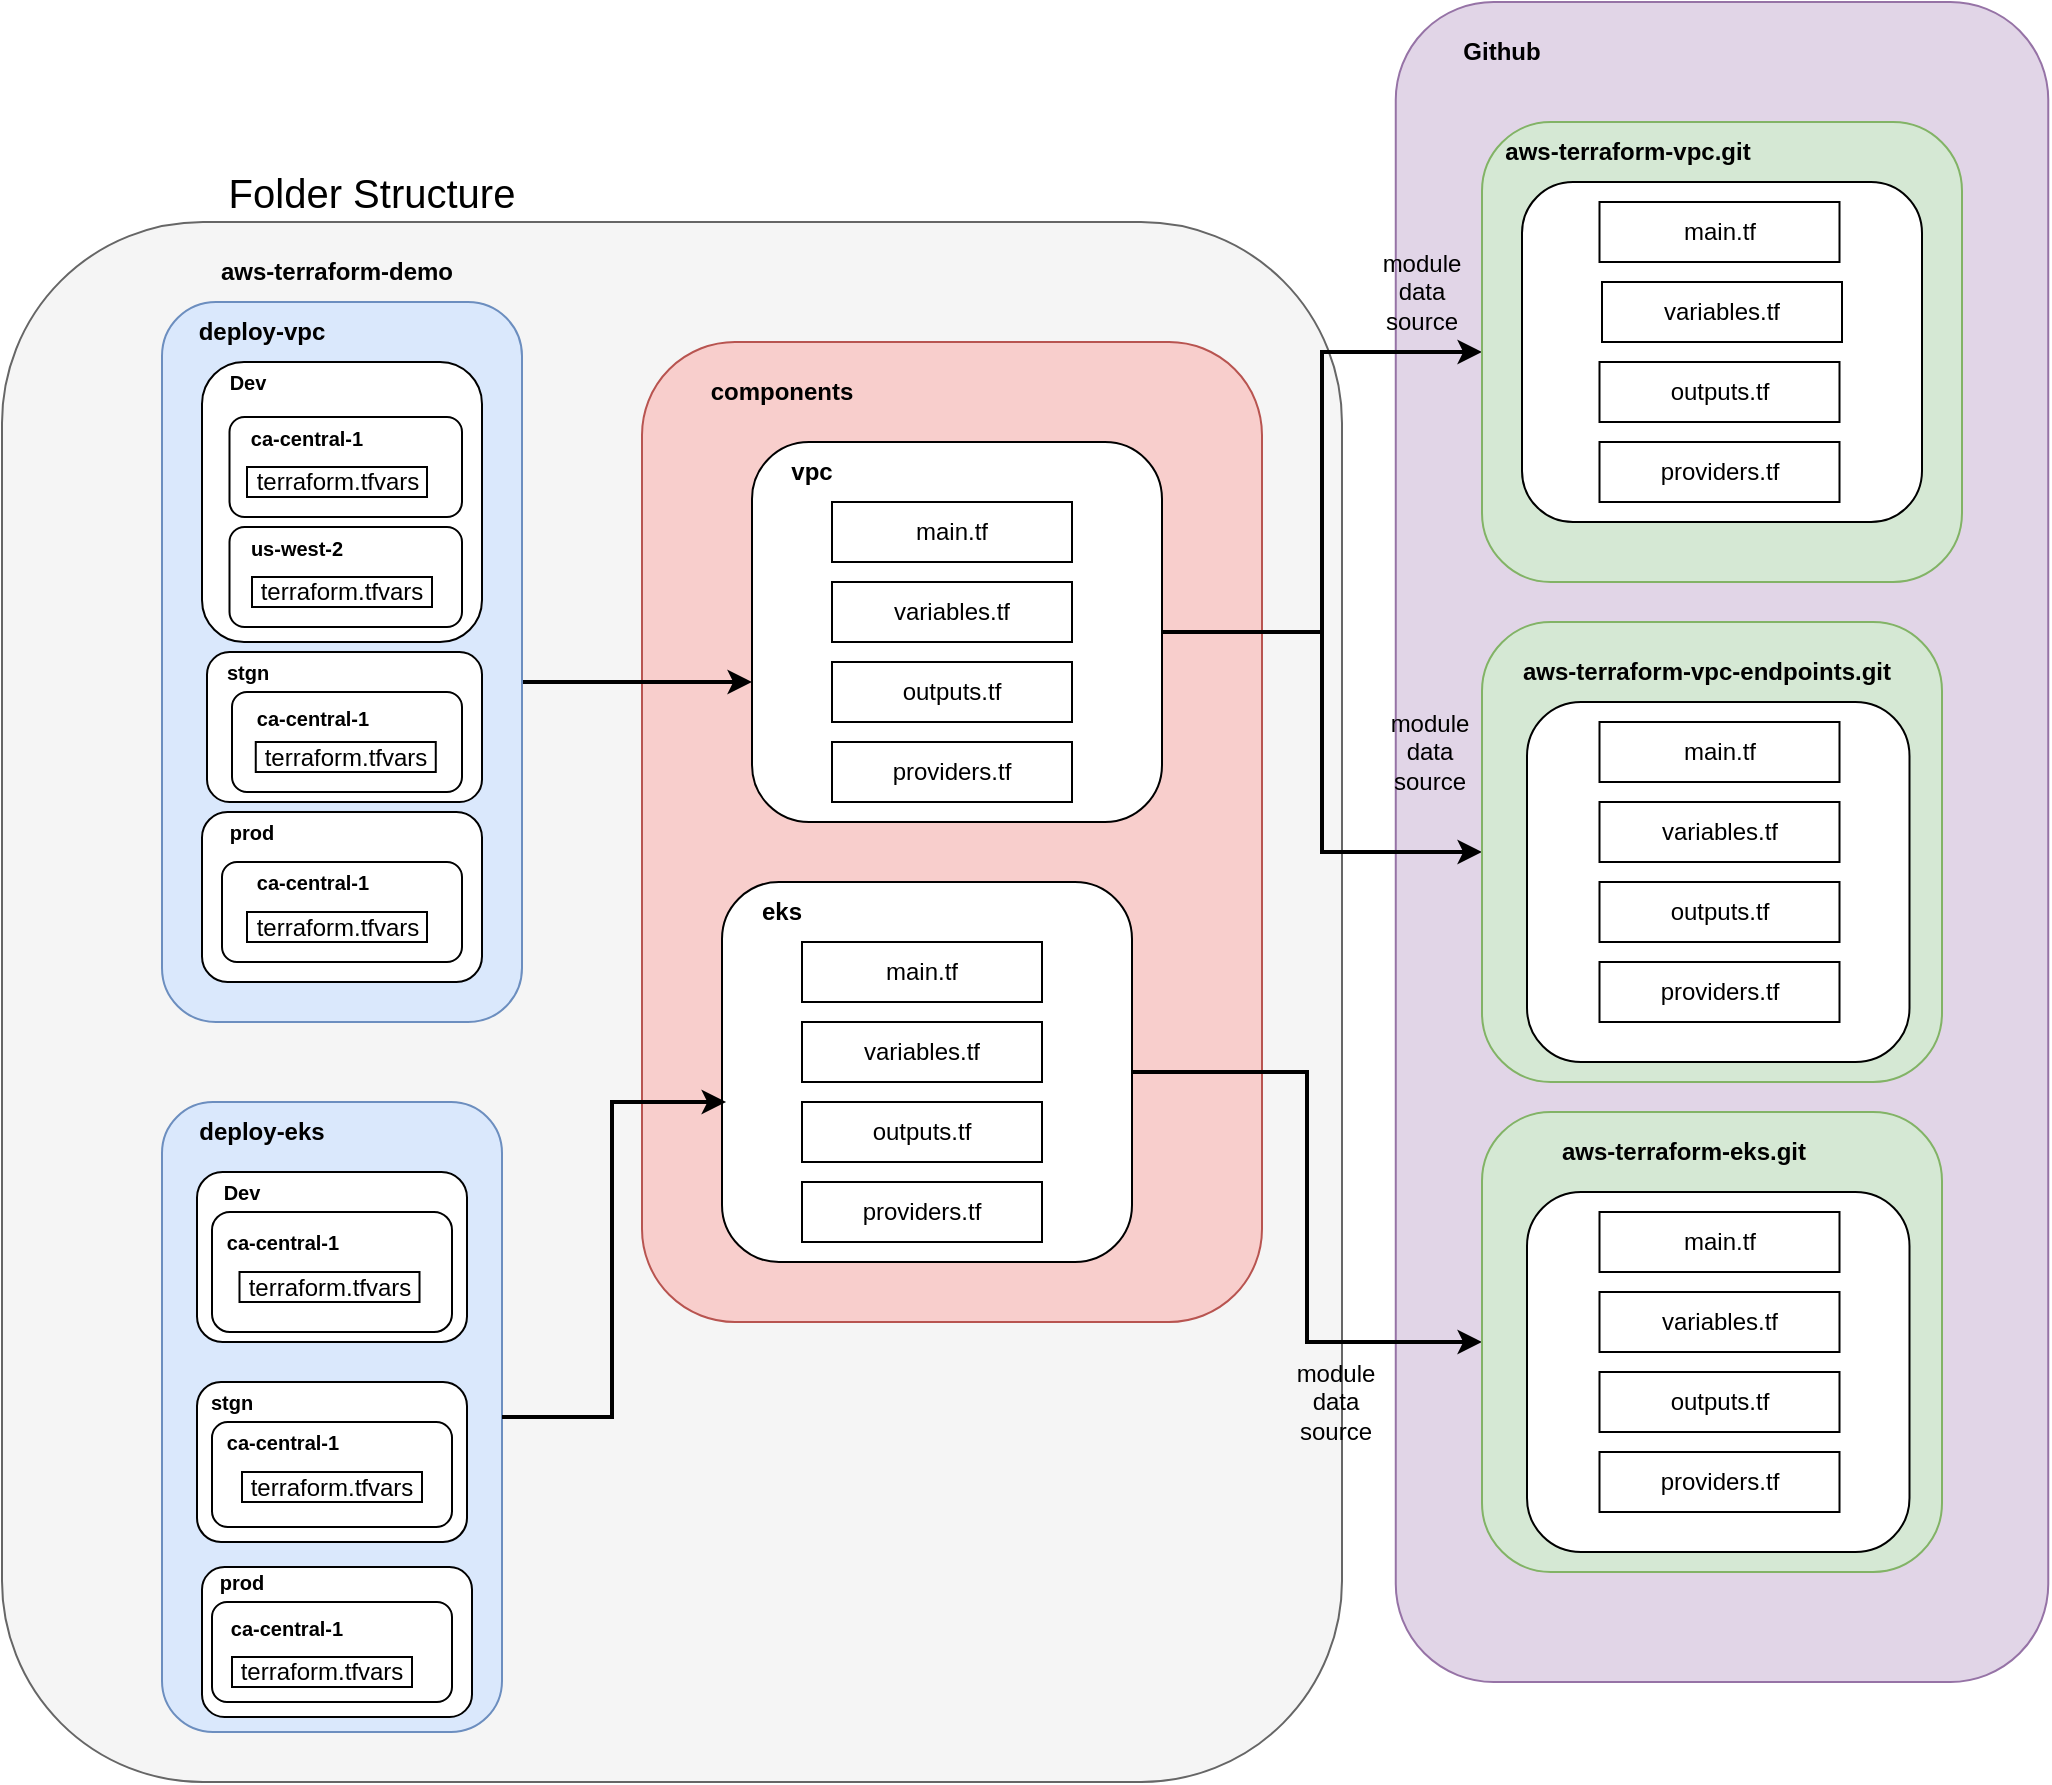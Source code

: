<mxfile version="22.1.17" type="device">
  <diagram name="Page-1" id="oF1021kZmJnqnFJ4kBoQ">
    <mxGraphModel dx="2282" dy="1620" grid="1" gridSize="10" guides="1" tooltips="1" connect="1" arrows="1" fold="1" page="1" pageScale="1" pageWidth="850" pageHeight="1100" math="0" shadow="0">
      <root>
        <mxCell id="0" />
        <mxCell id="1" parent="0" />
        <mxCell id="UigbJbGij-r-r8j5Gcju-48" value="" style="rounded=1;whiteSpace=wrap;html=1;fillColor=#f5f5f5;fontColor=#333333;strokeColor=#666666;movable=1;resizable=1;rotatable=1;deletable=1;editable=1;locked=0;connectable=1;" parent="1" vertex="1">
          <mxGeometry x="-40" y="-10" width="670" height="780" as="geometry" />
        </mxCell>
        <mxCell id="UigbJbGij-r-r8j5Gcju-80" value="" style="rounded=1;whiteSpace=wrap;html=1;fillColor=#e1d5e7;strokeColor=#9673a6;" parent="1" vertex="1">
          <mxGeometry x="656.88" y="-120" width="326.25" height="840" as="geometry" />
        </mxCell>
        <mxCell id="UigbJbGij-r-r8j5Gcju-9" value="" style="rounded=1;whiteSpace=wrap;html=1;fillColor=#f8cecc;strokeColor=#b85450;" parent="1" vertex="1">
          <mxGeometry x="280" y="50" width="310" height="490" as="geometry" />
        </mxCell>
        <mxCell id="UigbJbGij-r-r8j5Gcju-1" value="&lt;font style=&quot;font-size: 20px;&quot;&gt;Folder Structure&lt;/font&gt;" style="text;html=1;strokeColor=none;fillColor=none;align=center;verticalAlign=middle;whiteSpace=wrap;rounded=0;" parent="1" vertex="1">
          <mxGeometry x="40" y="-40" width="210" height="30" as="geometry" />
        </mxCell>
        <mxCell id="UigbJbGij-r-r8j5Gcju-68" style="edgeStyle=orthogonalEdgeStyle;rounded=0;orthogonalLoop=1;jettySize=auto;html=1;exitX=0.997;exitY=0.524;exitDx=0;exitDy=0;strokeWidth=2;exitPerimeter=0;" parent="1" source="UigbJbGij-r-r8j5Gcju-2" target="UigbJbGij-r-r8j5Gcju-3" edge="1">
          <mxGeometry relative="1" as="geometry">
            <Array as="points">
              <mxPoint x="220" y="220" />
            </Array>
          </mxGeometry>
        </mxCell>
        <mxCell id="UigbJbGij-r-r8j5Gcju-2" value="" style="rounded=1;whiteSpace=wrap;html=1;fillColor=#dae8fc;strokeColor=#6c8ebf;" parent="1" vertex="1">
          <mxGeometry x="40" y="30" width="180" height="360" as="geometry" />
        </mxCell>
        <mxCell id="UigbJbGij-r-r8j5Gcju-45" style="edgeStyle=orthogonalEdgeStyle;rounded=0;orthogonalLoop=1;jettySize=auto;html=1;exitX=1;exitY=0.5;exitDx=0;exitDy=0;entryX=0;entryY=0.5;entryDx=0;entryDy=0;strokeWidth=2;" parent="1" source="UigbJbGij-r-r8j5Gcju-3" target="UigbJbGij-r-r8j5Gcju-21" edge="1">
          <mxGeometry relative="1" as="geometry" />
        </mxCell>
        <mxCell id="UigbJbGij-r-r8j5Gcju-46" style="edgeStyle=orthogonalEdgeStyle;rounded=0;orthogonalLoop=1;jettySize=auto;html=1;exitX=1;exitY=0.5;exitDx=0;exitDy=0;entryX=0;entryY=0.5;entryDx=0;entryDy=0;strokeWidth=2;" parent="1" source="UigbJbGij-r-r8j5Gcju-3" target="UigbJbGij-r-r8j5Gcju-35" edge="1">
          <mxGeometry relative="1" as="geometry">
            <Array as="points">
              <mxPoint x="620" y="195" />
              <mxPoint x="620" y="305" />
            </Array>
          </mxGeometry>
        </mxCell>
        <mxCell id="UigbJbGij-r-r8j5Gcju-3" value="" style="rounded=1;whiteSpace=wrap;html=1;" parent="1" vertex="1">
          <mxGeometry x="335" y="100" width="205" height="190" as="geometry" />
        </mxCell>
        <mxCell id="UigbJbGij-r-r8j5Gcju-4" value="&lt;b&gt;deploy-vpc&lt;/b&gt;" style="text;html=1;strokeColor=none;fillColor=none;align=center;verticalAlign=middle;whiteSpace=wrap;rounded=0;" parent="1" vertex="1">
          <mxGeometry x="45" y="30" width="90" height="30" as="geometry" />
        </mxCell>
        <mxCell id="UigbJbGij-r-r8j5Gcju-6" style="edgeStyle=orthogonalEdgeStyle;rounded=0;orthogonalLoop=1;jettySize=auto;html=1;exitX=0.5;exitY=1;exitDx=0;exitDy=0;" parent="1" source="UigbJbGij-r-r8j5Gcju-2" target="UigbJbGij-r-r8j5Gcju-2" edge="1">
          <mxGeometry relative="1" as="geometry" />
        </mxCell>
        <mxCell id="UigbJbGij-r-r8j5Gcju-7" value="&lt;b&gt;vpc&lt;/b&gt;" style="text;html=1;strokeColor=none;fillColor=none;align=center;verticalAlign=middle;whiteSpace=wrap;rounded=0;" parent="1" vertex="1">
          <mxGeometry x="335" y="100" width="60" height="30" as="geometry" />
        </mxCell>
        <mxCell id="UigbJbGij-r-r8j5Gcju-10" value="&lt;b&gt;components&lt;/b&gt;" style="text;html=1;strokeColor=none;fillColor=none;align=center;verticalAlign=middle;whiteSpace=wrap;rounded=0;" parent="1" vertex="1">
          <mxGeometry x="320" y="60" width="60" height="30" as="geometry" />
        </mxCell>
        <mxCell id="UigbJbGij-r-r8j5Gcju-12" value="main.tf" style="rounded=0;whiteSpace=wrap;html=1;" parent="1" vertex="1">
          <mxGeometry x="375" y="130" width="120" height="30" as="geometry" />
        </mxCell>
        <mxCell id="UigbJbGij-r-r8j5Gcju-13" value="&lt;div&gt;variables.tf&lt;/div&gt;" style="rounded=0;whiteSpace=wrap;html=1;" parent="1" vertex="1">
          <mxGeometry x="375" y="170" width="120" height="30" as="geometry" />
        </mxCell>
        <mxCell id="UigbJbGij-r-r8j5Gcju-15" value="outputs.tf" style="rounded=0;whiteSpace=wrap;html=1;" parent="1" vertex="1">
          <mxGeometry x="375" y="210" width="120" height="30" as="geometry" />
        </mxCell>
        <mxCell id="UigbJbGij-r-r8j5Gcju-16" value="&lt;div&gt;providers.tf&lt;/div&gt;" style="rounded=0;whiteSpace=wrap;html=1;" parent="1" vertex="1">
          <mxGeometry x="375" y="250" width="120" height="30" as="geometry" />
        </mxCell>
        <mxCell id="UigbJbGij-r-r8j5Gcju-21" value="" style="rounded=1;whiteSpace=wrap;html=1;fillColor=#d5e8d4;strokeColor=#82b366;" parent="1" vertex="1">
          <mxGeometry x="700" y="-60" width="240" height="230" as="geometry" />
        </mxCell>
        <mxCell id="UigbJbGij-r-r8j5Gcju-24" value="&lt;b&gt;aws-terraform-vpc.git&lt;/b&gt;" style="text;html=1;strokeColor=none;fillColor=none;align=center;verticalAlign=middle;whiteSpace=wrap;rounded=0;" parent="1" vertex="1">
          <mxGeometry x="707.5" y="-60" width="130" height="30" as="geometry" />
        </mxCell>
        <mxCell id="UigbJbGij-r-r8j5Gcju-30" value="" style="rounded=1;whiteSpace=wrap;html=1;" parent="1" vertex="1">
          <mxGeometry x="720" y="-30" width="200" height="170" as="geometry" />
        </mxCell>
        <mxCell id="UigbJbGij-r-r8j5Gcju-31" value="main.tf" style="rounded=0;whiteSpace=wrap;html=1;" parent="1" vertex="1">
          <mxGeometry x="758.75" y="-20" width="120" height="30" as="geometry" />
        </mxCell>
        <mxCell id="UigbJbGij-r-r8j5Gcju-32" value="&lt;div&gt;variables.tf&lt;/div&gt;" style="rounded=0;whiteSpace=wrap;html=1;" parent="1" vertex="1">
          <mxGeometry x="760" y="20" width="120" height="30" as="geometry" />
        </mxCell>
        <mxCell id="UigbJbGij-r-r8j5Gcju-33" value="outputs.tf" style="rounded=0;whiteSpace=wrap;html=1;" parent="1" vertex="1">
          <mxGeometry x="758.75" y="60" width="120" height="30" as="geometry" />
        </mxCell>
        <mxCell id="UigbJbGij-r-r8j5Gcju-34" value="&lt;div&gt;providers.tf&lt;/div&gt;" style="rounded=0;whiteSpace=wrap;html=1;" parent="1" vertex="1">
          <mxGeometry x="758.75" y="100" width="120" height="30" as="geometry" />
        </mxCell>
        <mxCell id="UigbJbGij-r-r8j5Gcju-35" value="" style="rounded=1;whiteSpace=wrap;html=1;fillColor=#d5e8d4;strokeColor=#82b366;" parent="1" vertex="1">
          <mxGeometry x="700" y="190" width="230" height="230" as="geometry" />
        </mxCell>
        <mxCell id="UigbJbGij-r-r8j5Gcju-36" value="&lt;b&gt;aws-terraform-vpc-endpoints&lt;/b&gt;" style="text;html=1;strokeColor=none;fillColor=none;align=center;verticalAlign=middle;whiteSpace=wrap;rounded=0;" parent="1" vertex="1">
          <mxGeometry x="701.25" y="435" width="180" height="30" as="geometry" />
        </mxCell>
        <mxCell id="UigbJbGij-r-r8j5Gcju-37" value="" style="rounded=1;whiteSpace=wrap;html=1;" parent="1" vertex="1">
          <mxGeometry x="722.5" y="230" width="191.25" height="180" as="geometry" />
        </mxCell>
        <mxCell id="UigbJbGij-r-r8j5Gcju-38" value="main.tf" style="rounded=0;whiteSpace=wrap;html=1;" parent="1" vertex="1">
          <mxGeometry x="758.75" y="240" width="120" height="30" as="geometry" />
        </mxCell>
        <mxCell id="UigbJbGij-r-r8j5Gcju-39" value="&lt;div&gt;variables.tf&lt;/div&gt;" style="rounded=0;whiteSpace=wrap;html=1;" parent="1" vertex="1">
          <mxGeometry x="758.75" y="280" width="120" height="30" as="geometry" />
        </mxCell>
        <mxCell id="UigbJbGij-r-r8j5Gcju-40" value="outputs.tf" style="rounded=0;whiteSpace=wrap;html=1;" parent="1" vertex="1">
          <mxGeometry x="758.75" y="320" width="120" height="30" as="geometry" />
        </mxCell>
        <mxCell id="UigbJbGij-r-r8j5Gcju-41" value="&lt;div&gt;providers.tf&lt;/div&gt;" style="rounded=0;whiteSpace=wrap;html=1;" parent="1" vertex="1">
          <mxGeometry x="758.75" y="360" width="120" height="30" as="geometry" />
        </mxCell>
        <mxCell id="UigbJbGij-r-r8j5Gcju-49" value="&lt;b&gt;aws-terraform-demo&lt;/b&gt;" style="text;html=1;strokeColor=none;fillColor=none;align=center;verticalAlign=middle;whiteSpace=wrap;rounded=0;" parent="1" vertex="1">
          <mxGeometry x="65" width="125" height="30" as="geometry" />
        </mxCell>
        <mxCell id="UigbJbGij-r-r8j5Gcju-51" value="module data source" style="text;html=1;strokeColor=none;fillColor=none;align=center;verticalAlign=middle;whiteSpace=wrap;rounded=0;" parent="1" vertex="1">
          <mxGeometry x="643.75" y="240" width="60" height="30" as="geometry" />
        </mxCell>
        <mxCell id="UigbJbGij-r-r8j5Gcju-52" value="module data source" style="text;html=1;strokeColor=none;fillColor=none;align=center;verticalAlign=middle;whiteSpace=wrap;rounded=0;" parent="1" vertex="1">
          <mxGeometry x="640" y="10" width="60" height="30" as="geometry" />
        </mxCell>
        <mxCell id="UigbJbGij-r-r8j5Gcju-53" value="" style="rounded=1;whiteSpace=wrap;html=1;fillColor=#dae8fc;strokeColor=#6c8ebf;" parent="1" vertex="1">
          <mxGeometry x="40" y="430" width="170" height="315" as="geometry" />
        </mxCell>
        <mxCell id="UigbJbGij-r-r8j5Gcju-54" value="&lt;b&gt;deploy-eks&lt;/b&gt;" style="text;html=1;strokeColor=none;fillColor=none;align=center;verticalAlign=middle;whiteSpace=wrap;rounded=0;" parent="1" vertex="1">
          <mxGeometry x="45" y="430" width="90" height="30" as="geometry" />
        </mxCell>
        <mxCell id="UigbJbGij-r-r8j5Gcju-77" style="edgeStyle=orthogonalEdgeStyle;rounded=0;orthogonalLoop=1;jettySize=auto;html=1;exitX=1;exitY=0.5;exitDx=0;exitDy=0;strokeWidth=2;" parent="1" source="UigbJbGij-r-r8j5Gcju-61" target="UigbJbGij-r-r8j5Gcju-70" edge="1">
          <mxGeometry relative="1" as="geometry" />
        </mxCell>
        <mxCell id="UigbJbGij-r-r8j5Gcju-61" value="" style="rounded=1;whiteSpace=wrap;html=1;" parent="1" vertex="1">
          <mxGeometry x="320" y="320" width="205" height="190" as="geometry" />
        </mxCell>
        <mxCell id="UigbJbGij-r-r8j5Gcju-62" value="&lt;b&gt;eks&lt;/b&gt;" style="text;html=1;strokeColor=none;fillColor=none;align=center;verticalAlign=middle;whiteSpace=wrap;rounded=0;" parent="1" vertex="1">
          <mxGeometry x="320" y="320" width="60" height="30" as="geometry" />
        </mxCell>
        <mxCell id="UigbJbGij-r-r8j5Gcju-64" value="main.tf" style="rounded=0;whiteSpace=wrap;html=1;" parent="1" vertex="1">
          <mxGeometry x="360" y="350" width="120" height="30" as="geometry" />
        </mxCell>
        <mxCell id="UigbJbGij-r-r8j5Gcju-65" value="&lt;div&gt;variables.tf&lt;/div&gt;" style="rounded=0;whiteSpace=wrap;html=1;" parent="1" vertex="1">
          <mxGeometry x="360" y="390" width="120" height="30" as="geometry" />
        </mxCell>
        <mxCell id="UigbJbGij-r-r8j5Gcju-66" value="&lt;div&gt;providers.tf&lt;/div&gt;" style="rounded=0;whiteSpace=wrap;html=1;" parent="1" vertex="1">
          <mxGeometry x="360" y="470" width="120" height="30" as="geometry" />
        </mxCell>
        <mxCell id="UigbJbGij-r-r8j5Gcju-67" value="outputs.tf" style="rounded=0;whiteSpace=wrap;html=1;" parent="1" vertex="1">
          <mxGeometry x="360" y="430" width="120" height="30" as="geometry" />
        </mxCell>
        <mxCell id="UigbJbGij-r-r8j5Gcju-69" style="edgeStyle=orthogonalEdgeStyle;rounded=0;orthogonalLoop=1;jettySize=auto;html=1;exitX=1;exitY=0.5;exitDx=0;exitDy=0;entryX=0.01;entryY=0.579;entryDx=0;entryDy=0;entryPerimeter=0;strokeWidth=2;" parent="1" source="UigbJbGij-r-r8j5Gcju-53" target="UigbJbGij-r-r8j5Gcju-61" edge="1">
          <mxGeometry relative="1" as="geometry" />
        </mxCell>
        <mxCell id="UigbJbGij-r-r8j5Gcju-70" value="" style="rounded=1;whiteSpace=wrap;html=1;fillColor=#d5e8d4;strokeColor=#82b366;" parent="1" vertex="1">
          <mxGeometry x="700" y="435" width="230" height="230" as="geometry" />
        </mxCell>
        <mxCell id="UigbJbGij-r-r8j5Gcju-71" value="&lt;b&gt;aws-terraform-eks.git&lt;/b&gt;" style="text;html=1;strokeColor=none;fillColor=none;align=center;verticalAlign=middle;whiteSpace=wrap;rounded=0;" parent="1" vertex="1">
          <mxGeometry x="711.25" y="440" width="180" height="30" as="geometry" />
        </mxCell>
        <mxCell id="UigbJbGij-r-r8j5Gcju-72" value="" style="rounded=1;whiteSpace=wrap;html=1;" parent="1" vertex="1">
          <mxGeometry x="722.5" y="475" width="191.25" height="180" as="geometry" />
        </mxCell>
        <mxCell id="q3hkeVmLkQczTrow5lfv-1" value="" style="rounded=1;whiteSpace=wrap;html=1;" parent="1" vertex="1">
          <mxGeometry x="60" y="60" width="140" height="140" as="geometry" />
        </mxCell>
        <mxCell id="UigbJbGij-r-r8j5Gcju-73" value="main.tf" style="rounded=0;whiteSpace=wrap;html=1;" parent="1" vertex="1">
          <mxGeometry x="758.75" y="485" width="120" height="30" as="geometry" />
        </mxCell>
        <mxCell id="UigbJbGij-r-r8j5Gcju-74" value="&lt;div&gt;variables.tf&lt;/div&gt;" style="rounded=0;whiteSpace=wrap;html=1;" parent="1" vertex="1">
          <mxGeometry x="758.75" y="525" width="120" height="30" as="geometry" />
        </mxCell>
        <mxCell id="UigbJbGij-r-r8j5Gcju-75" value="outputs.tf" style="rounded=0;whiteSpace=wrap;html=1;" parent="1" vertex="1">
          <mxGeometry x="758.75" y="565" width="120" height="30" as="geometry" />
        </mxCell>
        <mxCell id="UigbJbGij-r-r8j5Gcju-76" value="&lt;div&gt;providers.tf&lt;/div&gt;" style="rounded=0;whiteSpace=wrap;html=1;" parent="1" vertex="1">
          <mxGeometry x="758.75" y="605" width="120" height="30" as="geometry" />
        </mxCell>
        <mxCell id="UigbJbGij-r-r8j5Gcju-78" value="module data source" style="text;html=1;strokeColor=none;fillColor=none;align=center;verticalAlign=middle;whiteSpace=wrap;rounded=0;" parent="1" vertex="1">
          <mxGeometry x="596.88" y="565" width="60" height="30" as="geometry" />
        </mxCell>
        <mxCell id="UigbJbGij-r-r8j5Gcju-79" value="&lt;b&gt;aws-terraform-vpc-endpoints.git&lt;/b&gt;" style="text;html=1;strokeColor=none;fillColor=none;align=center;verticalAlign=middle;whiteSpace=wrap;rounded=0;" parent="1" vertex="1">
          <mxGeometry x="711.25" y="200" width="202.5" height="30" as="geometry" />
        </mxCell>
        <mxCell id="UigbJbGij-r-r8j5Gcju-81" value="&lt;b&gt;Github&lt;/b&gt;" style="text;html=1;strokeColor=none;fillColor=none;align=center;verticalAlign=middle;whiteSpace=wrap;rounded=0;" parent="1" vertex="1">
          <mxGeometry x="680" y="-110" width="60" height="30" as="geometry" />
        </mxCell>
        <mxCell id="q3hkeVmLkQczTrow5lfv-6" value="&lt;font size=&quot;1&quot;&gt;&lt;b&gt;Dev&lt;/b&gt;&lt;/font&gt;" style="text;html=1;strokeColor=none;fillColor=none;align=center;verticalAlign=middle;whiteSpace=wrap;rounded=0;" parent="1" vertex="1">
          <mxGeometry x="52.5" y="55" width="60" height="30" as="geometry" />
        </mxCell>
        <mxCell id="q3hkeVmLkQczTrow5lfv-9" value="" style="rounded=1;whiteSpace=wrap;html=1;" parent="1" vertex="1">
          <mxGeometry x="57.5" y="465" width="135" height="85" as="geometry" />
        </mxCell>
        <mxCell id="q3hkeVmLkQczTrow5lfv-10" value="" style="rounded=1;whiteSpace=wrap;html=1;" parent="1" vertex="1">
          <mxGeometry x="57.5" y="570" width="135" height="80" as="geometry" />
        </mxCell>
        <mxCell id="q3hkeVmLkQczTrow5lfv-11" value="" style="rounded=1;whiteSpace=wrap;html=1;" parent="1" vertex="1">
          <mxGeometry x="60" y="662.5" width="135" height="75" as="geometry" />
        </mxCell>
        <mxCell id="q3hkeVmLkQczTrow5lfv-15" value="&lt;font size=&quot;1&quot;&gt;&lt;b&gt;Dev&lt;/b&gt;&lt;/font&gt;" style="text;html=1;strokeColor=none;fillColor=none;align=center;verticalAlign=middle;whiteSpace=wrap;rounded=0;" parent="1" vertex="1">
          <mxGeometry x="50" y="460" width="60" height="30" as="geometry" />
        </mxCell>
        <mxCell id="q3hkeVmLkQczTrow5lfv-16" value="&lt;font size=&quot;1&quot;&gt;&lt;b&gt;stgn&lt;/b&gt;&lt;/font&gt;" style="text;html=1;strokeColor=none;fillColor=none;align=center;verticalAlign=middle;whiteSpace=wrap;rounded=0;" parent="1" vertex="1">
          <mxGeometry x="45" y="565" width="60" height="30" as="geometry" />
        </mxCell>
        <mxCell id="q3hkeVmLkQczTrow5lfv-17" value="&lt;font size=&quot;1&quot;&gt;&lt;b&gt;prod&lt;/b&gt;&lt;/font&gt;" style="text;html=1;strokeColor=none;fillColor=none;align=center;verticalAlign=middle;whiteSpace=wrap;rounded=0;" parent="1" vertex="1">
          <mxGeometry x="50" y="655" width="60" height="30" as="geometry" />
        </mxCell>
        <mxCell id="CCT2Szq4VaG5fbJA01sg-2" value="" style="rounded=1;whiteSpace=wrap;html=1;" vertex="1" parent="1">
          <mxGeometry x="65" y="680" width="120" height="50" as="geometry" />
        </mxCell>
        <mxCell id="CCT2Szq4VaG5fbJA01sg-4" value="&lt;font style=&quot;font-size: 10px;&quot;&gt;ca-central-1&lt;/font&gt;" style="text;html=1;strokeColor=none;fillColor=none;align=center;verticalAlign=middle;whiteSpace=wrap;rounded=0;fontStyle=1" vertex="1" parent="1">
          <mxGeometry x="60" y="677.5" width="85" height="30" as="geometry" />
        </mxCell>
        <mxCell id="CCT2Szq4VaG5fbJA01sg-6" value="" style="rounded=1;whiteSpace=wrap;html=1;" vertex="1" parent="1">
          <mxGeometry x="65" y="590" width="120" height="52.5" as="geometry" />
        </mxCell>
        <mxCell id="q3hkeVmLkQczTrow5lfv-13" value="&lt;div&gt;terraform.tfvars&lt;/div&gt;" style="rounded=0;whiteSpace=wrap;html=1;" parent="1" vertex="1">
          <mxGeometry x="80" y="615" width="90" height="15" as="geometry" />
        </mxCell>
        <mxCell id="CCT2Szq4VaG5fbJA01sg-7" value="&lt;font style=&quot;font-size: 10px;&quot;&gt;ca-central-1&lt;/font&gt;" style="text;html=1;strokeColor=none;fillColor=none;align=center;verticalAlign=middle;whiteSpace=wrap;rounded=0;fontStyle=1" vertex="1" parent="1">
          <mxGeometry x="57.5" y="585" width="85" height="30" as="geometry" />
        </mxCell>
        <mxCell id="CCT2Szq4VaG5fbJA01sg-8" value="" style="rounded=1;whiteSpace=wrap;html=1;" vertex="1" parent="1">
          <mxGeometry x="65" y="485" width="120" height="60" as="geometry" />
        </mxCell>
        <mxCell id="CCT2Szq4VaG5fbJA01sg-9" value="&lt;font style=&quot;font-size: 10px;&quot;&gt;ca-central-1&lt;/font&gt;" style="text;html=1;strokeColor=none;fillColor=none;align=center;verticalAlign=middle;whiteSpace=wrap;rounded=0;fontStyle=1" vertex="1" parent="1">
          <mxGeometry x="57.5" y="485" width="85" height="30" as="geometry" />
        </mxCell>
        <mxCell id="CCT2Szq4VaG5fbJA01sg-16" value="" style="rounded=1;whiteSpace=wrap;html=1;" vertex="1" parent="1">
          <mxGeometry x="60" y="285" width="140" height="85" as="geometry" />
        </mxCell>
        <mxCell id="CCT2Szq4VaG5fbJA01sg-17" value="&lt;font size=&quot;1&quot;&gt;&lt;b&gt;prod&lt;/b&gt;&lt;/font&gt;" style="text;html=1;strokeColor=none;fillColor=none;align=center;verticalAlign=middle;whiteSpace=wrap;rounded=0;" vertex="1" parent="1">
          <mxGeometry x="55" y="280" width="60" height="30" as="geometry" />
        </mxCell>
        <mxCell id="CCT2Szq4VaG5fbJA01sg-18" value="" style="rounded=1;whiteSpace=wrap;html=1;" vertex="1" parent="1">
          <mxGeometry x="70" y="310" width="120" height="50" as="geometry" />
        </mxCell>
        <mxCell id="CCT2Szq4VaG5fbJA01sg-20" value="&lt;font style=&quot;font-size: 10px;&quot;&gt;ca-central-1&lt;/font&gt;" style="text;html=1;strokeColor=none;fillColor=none;align=center;verticalAlign=middle;whiteSpace=wrap;rounded=0;fontStyle=1" vertex="1" parent="1">
          <mxGeometry x="72.5" y="305" width="85" height="30" as="geometry" />
        </mxCell>
        <mxCell id="CCT2Szq4VaG5fbJA01sg-21" value="" style="rounded=1;whiteSpace=wrap;html=1;" vertex="1" parent="1">
          <mxGeometry x="62.5" y="205" width="137.5" height="75" as="geometry" />
        </mxCell>
        <mxCell id="CCT2Szq4VaG5fbJA01sg-22" value="&lt;font size=&quot;1&quot;&gt;&lt;b&gt;stgn&lt;/b&gt;&lt;/font&gt;" style="text;html=1;strokeColor=none;fillColor=none;align=center;verticalAlign=middle;whiteSpace=wrap;rounded=0;" vertex="1" parent="1">
          <mxGeometry x="52.5" y="200" width="60" height="30" as="geometry" />
        </mxCell>
        <mxCell id="CCT2Szq4VaG5fbJA01sg-23" value="" style="rounded=1;whiteSpace=wrap;html=1;" vertex="1" parent="1">
          <mxGeometry x="75" y="225" width="115" height="50" as="geometry" />
        </mxCell>
        <mxCell id="CCT2Szq4VaG5fbJA01sg-25" value="&lt;font style=&quot;font-size: 10px;&quot;&gt;ca-central-1&lt;/font&gt;" style="text;html=1;strokeColor=none;fillColor=none;align=center;verticalAlign=middle;whiteSpace=wrap;rounded=0;fontStyle=1" vertex="1" parent="1">
          <mxGeometry x="72.5" y="222.5" width="85" height="30" as="geometry" />
        </mxCell>
        <mxCell id="CCT2Szq4VaG5fbJA01sg-26" value="" style="rounded=1;whiteSpace=wrap;html=1;" vertex="1" parent="1">
          <mxGeometry x="73.75" y="87.5" width="116.25" height="50" as="geometry" />
        </mxCell>
        <mxCell id="CCT2Szq4VaG5fbJA01sg-28" value="&lt;font style=&quot;font-size: 10px;&quot;&gt;ca-central-1&lt;/font&gt;" style="text;html=1;strokeColor=none;fillColor=none;align=center;verticalAlign=middle;whiteSpace=wrap;rounded=0;fontStyle=1" vertex="1" parent="1">
          <mxGeometry x="70" y="82.5" width="85" height="30" as="geometry" />
        </mxCell>
        <mxCell id="CCT2Szq4VaG5fbJA01sg-29" value="" style="rounded=1;whiteSpace=wrap;html=1;" vertex="1" parent="1">
          <mxGeometry x="73.75" y="142.5" width="116.25" height="50" as="geometry" />
        </mxCell>
        <mxCell id="CCT2Szq4VaG5fbJA01sg-31" value="&lt;font style=&quot;font-size: 10px;&quot;&gt;us-west-2&lt;/font&gt;" style="text;html=1;strokeColor=none;fillColor=none;align=center;verticalAlign=middle;whiteSpace=wrap;rounded=0;fontStyle=1" vertex="1" parent="1">
          <mxGeometry x="65" y="137.5" width="85" height="30" as="geometry" />
        </mxCell>
        <mxCell id="CCT2Szq4VaG5fbJA01sg-33" value="&lt;div&gt;terraform.tfvars&lt;/div&gt;" style="rounded=0;whiteSpace=wrap;html=1;" vertex="1" parent="1">
          <mxGeometry x="78.75" y="515" width="90" height="15" as="geometry" />
        </mxCell>
        <mxCell id="CCT2Szq4VaG5fbJA01sg-34" value="&lt;div&gt;terraform.tfvars&lt;/div&gt;" style="rounded=0;whiteSpace=wrap;html=1;" vertex="1" parent="1">
          <mxGeometry x="75" y="707.5" width="90" height="15" as="geometry" />
        </mxCell>
        <mxCell id="CCT2Szq4VaG5fbJA01sg-35" value="&lt;div&gt;terraform.tfvars&lt;/div&gt;" style="rounded=0;whiteSpace=wrap;html=1;" vertex="1" parent="1">
          <mxGeometry x="82.5" y="335" width="90" height="15" as="geometry" />
        </mxCell>
        <mxCell id="CCT2Szq4VaG5fbJA01sg-36" value="&lt;div&gt;terraform.tfvars&lt;/div&gt;" style="rounded=0;whiteSpace=wrap;html=1;" vertex="1" parent="1">
          <mxGeometry x="86.88" y="250" width="90" height="15" as="geometry" />
        </mxCell>
        <mxCell id="CCT2Szq4VaG5fbJA01sg-38" value="&lt;div&gt;terraform.tfvars&lt;/div&gt;" style="rounded=0;whiteSpace=wrap;html=1;" vertex="1" parent="1">
          <mxGeometry x="85" y="167.5" width="90" height="15" as="geometry" />
        </mxCell>
        <mxCell id="CCT2Szq4VaG5fbJA01sg-39" value="&lt;div&gt;terraform.tfvars&lt;/div&gt;" style="rounded=0;whiteSpace=wrap;html=1;" vertex="1" parent="1">
          <mxGeometry x="82.5" y="112.5" width="90" height="15" as="geometry" />
        </mxCell>
      </root>
    </mxGraphModel>
  </diagram>
</mxfile>
